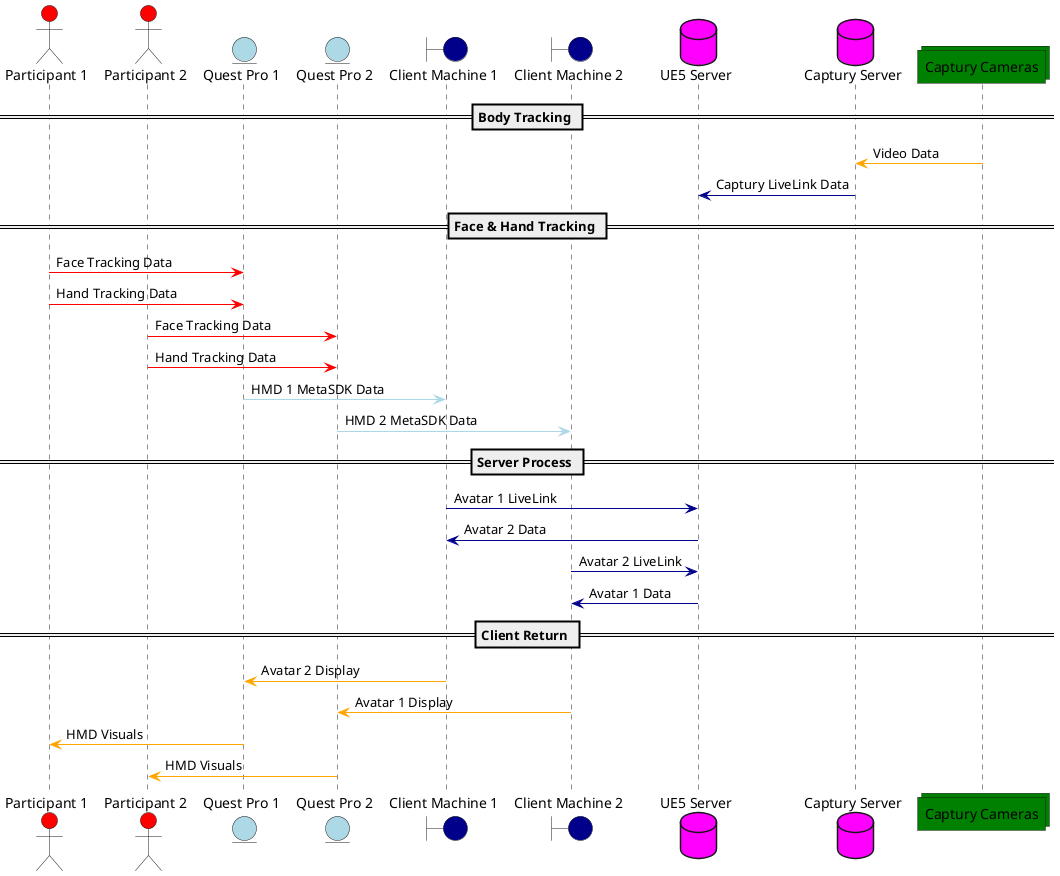 @startuml

actor "Participant 1" as Part1 #red
actor "Participant 2" as Part2 #red

entity "Quest Pro 1" as QPro1 #lightblue
entity "Quest Pro 2" as QPro2 #lightblue

boundary "Client Machine 1" as CM1 #darkblue
boundary "Client Machine 2" as CM2 #darkblue

database "UE5 Server" as UE5Serv #Magenta
database "Captury Server" as CapServ #Magenta

collections "Captury Cameras" as CapCam #Green

== Body Tracking ==
CapCam -[#orange]> CapServ : Video Data
CapServ -[#darkblue]> UE5Serv : Captury LiveLink Data

== Face & Hand Tracking ==
Part1 -[#red]> QPro1 : Face Tracking Data
Part1 -[#red]> QPro1 : Hand Tracking Data

Part2 -[#red]> QPro2 : Face Tracking Data
Part2 -[#red]> QPro2 : Hand Tracking Data

QPro1 -[#lightblue]> CM1 : HMD 1 MetaSDK Data
QPro2 -[#lightblue]> CM2 : HMD 2 MetaSDK Data

== Server Process ==

CM1 -[#darkblue]> UE5Serv : Avatar 1 LiveLink
UE5Serv -[#darkblue]> CM1 : Avatar 2 Data

CM2 -[#darkblue]> UE5Serv : Avatar 2 LiveLink
UE5Serv -[#darkblue]> CM2 : Avatar 1 Data

== Client Return ==

CM1 -[#orange]> QPro1 : Avatar 2 Display
CM2 -[#orange]> QPro2 : Avatar 1 Display
QPro1 -[#orange]> Part1 : HMD Visuals
QPro2 -[#orange]> Part2 : HMD Visuals
@enduml